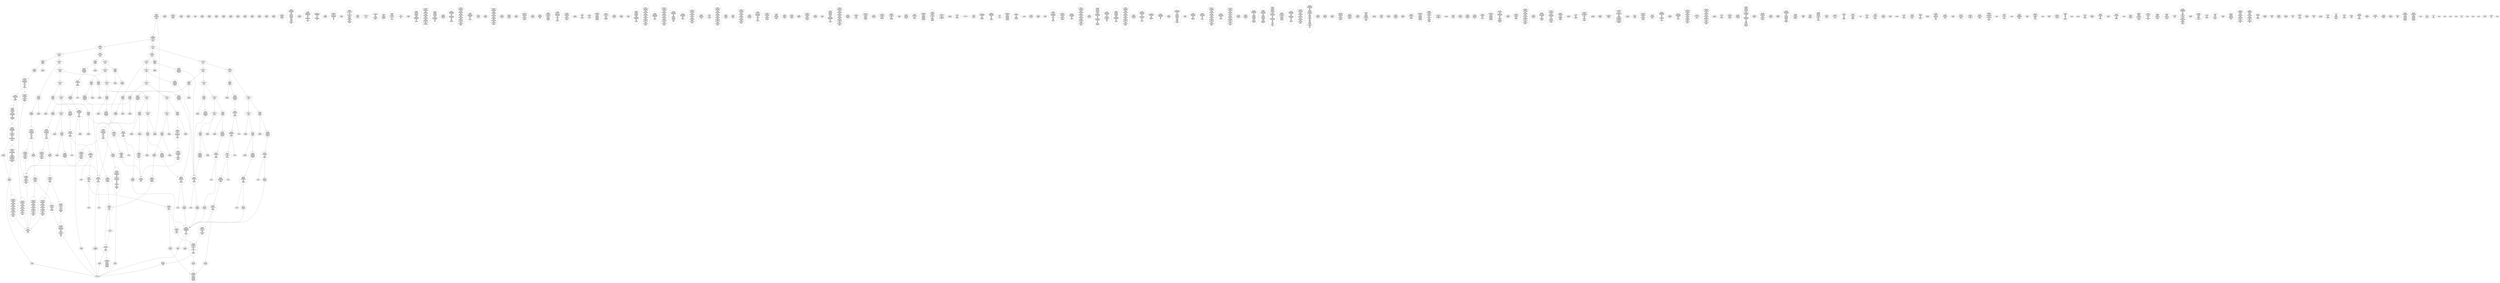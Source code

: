 /* Generated by GvGen v.1.0 (https://www.github.com/stricaud/gvgen) */

digraph G {
compound=true;
   node1 [label="[anywhere]"];
   node2 [label="# 0x0
PUSHX Data
PUSHX Data
MSTORE
PUSHX LogicData
CALLDATASIZE
LT
PUSHX Data
JUMPI
"];
   node3 [label="# 0xd
PUSHX Data
CALLDATALOAD
PUSHX BitData
SHR
PUSHX LogicData
GT
PUSHX Data
JUMPI
"];
   node4 [label="# 0x1e
PUSHX LogicData
GT
PUSHX Data
JUMPI
"];
   node5 [label="# 0x29
PUSHX LogicData
GT
PUSHX Data
JUMPI
"];
   node6 [label="# 0x34
PUSHX LogicData
EQ
PUSHX Data
JUMPI
"];
   node7 [label="# 0x3f
PUSHX LogicData
EQ
PUSHX Data
JUMPI
"];
   node8 [label="# 0x4a
PUSHX LogicData
EQ
PUSHX Data
JUMPI
"];
   node9 [label="# 0x55
PUSHX LogicData
EQ
PUSHX Data
JUMPI
"];
   node10 [label="# 0x60
PUSHX Data
REVERT
"];
   node11 [label="# 0x64
JUMPDEST
PUSHX LogicData
EQ
PUSHX Data
JUMPI
"];
   node12 [label="# 0x70
PUSHX LogicData
EQ
PUSHX Data
JUMPI
"];
   node13 [label="# 0x7b
PUSHX LogicData
EQ
PUSHX Data
JUMPI
"];
   node14 [label="# 0x86
PUSHX Data
REVERT
"];
   node15 [label="# 0x8a
JUMPDEST
PUSHX LogicData
EQ
PUSHX Data
JUMPI
"];
   node16 [label="# 0x96
PUSHX LogicData
EQ
PUSHX Data
JUMPI
"];
   node17 [label="# 0xa1
PUSHX LogicData
EQ
PUSHX Data
JUMPI
"];
   node18 [label="# 0xac
PUSHX LogicData
EQ
PUSHX Data
JUMPI
"];
   node19 [label="# 0xb7
PUSHX LogicData
EQ
PUSHX Data
JUMPI
"];
   node20 [label="# 0xc2
PUSHX LogicData
EQ
PUSHX Data
JUMPI
"];
   node21 [label="# 0xcd
PUSHX Data
REVERT
"];
   node22 [label="# 0xd1
JUMPDEST
PUSHX LogicData
GT
PUSHX Data
JUMPI
"];
   node23 [label="# 0xdd
PUSHX LogicData
EQ
PUSHX Data
JUMPI
"];
   node24 [label="# 0xe8
PUSHX LogicData
EQ
PUSHX Data
JUMPI
"];
   node25 [label="# 0xf3
PUSHX LogicData
EQ
PUSHX Data
JUMPI
"];
   node26 [label="# 0xfe
PUSHX LogicData
EQ
PUSHX Data
JUMPI
"];
   node27 [label="# 0x109
PUSHX LogicData
EQ
PUSHX Data
JUMPI
"];
   node28 [label="# 0x114
PUSHX LogicData
EQ
PUSHX Data
JUMPI
"];
   node29 [label="# 0x11f
PUSHX Data
REVERT
"];
   node30 [label="# 0x123
JUMPDEST
PUSHX LogicData
EQ
PUSHX Data
JUMPI
"];
   node31 [label="# 0x12f
PUSHX LogicData
EQ
PUSHX Data
JUMPI
"];
   node32 [label="# 0x13a
PUSHX LogicData
EQ
PUSHX Data
JUMPI
"];
   node33 [label="# 0x145
PUSHX LogicData
EQ
PUSHX Data
JUMPI
"];
   node34 [label="# 0x150
PUSHX LogicData
EQ
PUSHX Data
JUMPI
"];
   node35 [label="# 0x15b
PUSHX LogicData
EQ
PUSHX Data
JUMPI
"];
   node36 [label="# 0x166
JUMPDEST
PUSHX Data
REVERT
"];
   node37 [label="# 0x16b
JUMPDEST
CALLVALUE
ISZERO
PUSHX Data
JUMPI
"];
   node38 [label="# 0x173
PUSHX Data
REVERT
"];
   node39 [label="# 0x177
JUMPDEST
PUSHX Data
PUSHX Data
CALLDATASIZE
PUSHX Data
PUSHX Data
JUMP
"];
   node40 [label="# 0x186
JUMPDEST
PUSHX Data
JUMP
"];
   node41 [label="# 0x18b
JUMPDEST
PUSHX MemData
MLOAD
ISZERO
ISZERO
MSTORE
PUSHX ArithData
ADD
"];
   node42 [label="# 0x197
JUMPDEST
PUSHX MemData
MLOAD
SUB
RETURN
"];
   node43 [label="# 0x1a0
JUMPDEST
CALLVALUE
ISZERO
PUSHX Data
JUMPI
"];
   node44 [label="# 0x1a8
PUSHX Data
REVERT
"];
   node45 [label="# 0x1ac
JUMPDEST
PUSHX Data
PUSHX Data
JUMP
"];
   node46 [label="# 0x1b5
JUMPDEST
PUSHX MemData
MLOAD
PUSHX Data
PUSHX Data
JUMP
"];
   node47 [label="# 0x1c2
JUMPDEST
CALLVALUE
ISZERO
PUSHX Data
JUMPI
"];
   node48 [label="# 0x1ca
PUSHX Data
REVERT
"];
   node49 [label="# 0x1ce
JUMPDEST
PUSHX Data
PUSHX Data
CALLDATASIZE
PUSHX Data
PUSHX Data
JUMP
"];
   node50 [label="# 0x1dd
JUMPDEST
PUSHX Data
JUMP
"];
   node51 [label="# 0x1e2
JUMPDEST
PUSHX MemData
MLOAD
PUSHX ArithData
PUSHX BitData
PUSHX BitData
SHL
SUB
AND
MSTORE
PUSHX ArithData
ADD
PUSHX Data
JUMP
"];
   node52 [label="# 0x1fa
JUMPDEST
CALLVALUE
ISZERO
PUSHX Data
JUMPI
"];
   node53 [label="# 0x202
PUSHX Data
REVERT
"];
   node54 [label="# 0x206
JUMPDEST
PUSHX Data
PUSHX Data
CALLDATASIZE
PUSHX Data
PUSHX Data
JUMP
"];
   node55 [label="# 0x215
JUMPDEST
PUSHX Data
JUMP
"];
   node56 [label="# 0x21a
JUMPDEST
STOP
"];
   node57 [label="# 0x21c
JUMPDEST
CALLVALUE
ISZERO
PUSHX Data
JUMPI
"];
   node58 [label="# 0x224
PUSHX Data
REVERT
"];
   node59 [label="# 0x228
JUMPDEST
PUSHX StorData
SLOAD
"];
   node60 [label="# 0x22d
JUMPDEST
PUSHX MemData
MLOAD
MSTORE
PUSHX ArithData
ADD
PUSHX Data
JUMP
"];
   node61 [label="# 0x23b
JUMPDEST
CALLVALUE
ISZERO
PUSHX Data
JUMPI
"];
   node62 [label="# 0x243
PUSHX Data
REVERT
"];
   node63 [label="# 0x247
JUMPDEST
PUSHX Data
PUSHX Data
CALLDATASIZE
PUSHX Data
PUSHX Data
JUMP
"];
   node64 [label="# 0x256
JUMPDEST
PUSHX Data
JUMP
"];
   node65 [label="# 0x25b
JUMPDEST
CALLVALUE
ISZERO
PUSHX Data
JUMPI
"];
   node66 [label="# 0x263
PUSHX Data
REVERT
"];
   node67 [label="# 0x267
JUMPDEST
PUSHX Data
PUSHX Data
JUMP
"];
   node68 [label="# 0x270
JUMPDEST
CALLVALUE
ISZERO
PUSHX Data
JUMPI
"];
   node69 [label="# 0x278
PUSHX Data
REVERT
"];
   node70 [label="# 0x27c
JUMPDEST
PUSHX Data
PUSHX Data
JUMP
"];
   node71 [label="# 0x285
JUMPDEST
CALLVALUE
ISZERO
PUSHX Data
JUMPI
"];
   node72 [label="# 0x28d
PUSHX Data
REVERT
"];
   node73 [label="# 0x291
JUMPDEST
PUSHX Data
PUSHX Data
CALLDATASIZE
PUSHX Data
PUSHX Data
JUMP
"];
   node74 [label="# 0x2a0
JUMPDEST
PUSHX Data
JUMP
"];
   node75 [label="# 0x2a5
JUMPDEST
CALLVALUE
ISZERO
PUSHX Data
JUMPI
"];
   node76 [label="# 0x2ad
PUSHX Data
REVERT
"];
   node77 [label="# 0x2b1
JUMPDEST
PUSHX Data
PUSHX Data
CALLDATASIZE
PUSHX Data
PUSHX Data
JUMP
"];
   node78 [label="# 0x2c0
JUMPDEST
PUSHX Data
JUMP
"];
   node79 [label="# 0x2c5
JUMPDEST
CALLVALUE
ISZERO
PUSHX Data
JUMPI
"];
   node80 [label="# 0x2cd
PUSHX Data
REVERT
"];
   node81 [label="# 0x2d1
JUMPDEST
PUSHX StorData
SLOAD
PUSHX BitData
AND
PUSHX Data
JUMP
"];
   node82 [label="# 0x2dd
JUMPDEST
CALLVALUE
ISZERO
PUSHX Data
JUMPI
"];
   node83 [label="# 0x2e5
PUSHX Data
REVERT
"];
   node84 [label="# 0x2e9
JUMPDEST
PUSHX Data
PUSHX Data
CALLDATASIZE
PUSHX Data
PUSHX Data
JUMP
"];
   node85 [label="# 0x2f8
JUMPDEST
PUSHX Data
JUMP
"];
   node86 [label="# 0x2fd
JUMPDEST
CALLVALUE
ISZERO
PUSHX Data
JUMPI
"];
   node87 [label="# 0x305
PUSHX Data
REVERT
"];
   node88 [label="# 0x309
JUMPDEST
PUSHX Data
PUSHX Data
CALLDATASIZE
PUSHX Data
PUSHX Data
JUMP
"];
   node89 [label="# 0x318
JUMPDEST
PUSHX Data
JUMP
"];
   node90 [label="# 0x31d
JUMPDEST
CALLVALUE
ISZERO
PUSHX Data
JUMPI
"];
   node91 [label="# 0x325
PUSHX Data
REVERT
"];
   node92 [label="# 0x329
JUMPDEST
PUSHX Data
PUSHX Data
JUMP
"];
   node93 [label="# 0x332
JUMPDEST
PUSHX Data
PUSHX Data
CALLDATASIZE
PUSHX Data
PUSHX Data
JUMP
"];
   node94 [label="# 0x340
JUMPDEST
PUSHX Data
JUMP
"];
   node95 [label="# 0x345
JUMPDEST
CALLVALUE
ISZERO
PUSHX Data
JUMPI
"];
   node96 [label="# 0x34d
PUSHX Data
REVERT
"];
   node97 [label="# 0x351
JUMPDEST
PUSHX Data
PUSHX Data
JUMP
"];
   node98 [label="# 0x35a
JUMPDEST
CALLVALUE
ISZERO
PUSHX Data
JUMPI
"];
   node99 [label="# 0x362
PUSHX Data
REVERT
"];
   node100 [label="# 0x366
JUMPDEST
PUSHX StorData
SLOAD
PUSHX Data
DIV
PUSHX ArithData
PUSHX BitData
PUSHX BitData
SHL
SUB
AND
PUSHX Data
JUMP
"];
   node101 [label="# 0x37d
JUMPDEST
CALLVALUE
ISZERO
PUSHX Data
JUMPI
"];
   node102 [label="# 0x385
PUSHX Data
REVERT
"];
   node103 [label="# 0x389
JUMPDEST
PUSHX Data
PUSHX Data
JUMP
"];
   node104 [label="# 0x392
JUMPDEST
CALLVALUE
ISZERO
PUSHX Data
JUMPI
"];
   node105 [label="# 0x39a
PUSHX Data
REVERT
"];
   node106 [label="# 0x39e
JUMPDEST
PUSHX Data
PUSHX Data
CALLDATASIZE
PUSHX Data
PUSHX Data
JUMP
"];
   node107 [label="# 0x3ad
JUMPDEST
PUSHX Data
JUMP
"];
   node108 [label="# 0x3b2
JUMPDEST
CALLVALUE
ISZERO
PUSHX Data
JUMPI
"];
   node109 [label="# 0x3ba
PUSHX Data
REVERT
"];
   node110 [label="# 0x3be
JUMPDEST
PUSHX Data
PUSHX Data
CALLDATASIZE
PUSHX Data
PUSHX Data
JUMP
"];
   node111 [label="# 0x3cd
JUMPDEST
PUSHX Data
JUMP
"];
   node112 [label="# 0x3d2
JUMPDEST
CALLVALUE
ISZERO
PUSHX Data
JUMPI
"];
   node113 [label="# 0x3da
PUSHX Data
REVERT
"];
   node114 [label="# 0x3de
JUMPDEST
PUSHX Data
PUSHX Data
CALLDATASIZE
PUSHX Data
PUSHX Data
JUMP
"];
   node115 [label="# 0x3ed
JUMPDEST
PUSHX Data
JUMP
"];
   node116 [label="# 0x3f2
JUMPDEST
CALLVALUE
ISZERO
PUSHX Data
JUMPI
"];
   node117 [label="# 0x3fa
PUSHX Data
REVERT
"];
   node118 [label="# 0x3fe
JUMPDEST
PUSHX Data
PUSHX Data
CALLDATASIZE
PUSHX Data
PUSHX Data
JUMP
"];
   node119 [label="# 0x40d
JUMPDEST
PUSHX Data
JUMP
"];
   node120 [label="# 0x412
JUMPDEST
CALLVALUE
ISZERO
PUSHX Data
JUMPI
"];
   node121 [label="# 0x41a
PUSHX Data
REVERT
"];
   node122 [label="# 0x41e
JUMPDEST
PUSHX Data
PUSHX Data
CALLDATASIZE
PUSHX Data
PUSHX Data
JUMP
"];
   node123 [label="# 0x42d
JUMPDEST
PUSHX Data
JUMP
"];
   node124 [label="# 0x432
JUMPDEST
PUSHX MemData
MLOAD
PUSHX Data
PUSHX Data
JUMP
"];
   node125 [label="# 0x43f
JUMPDEST
CALLVALUE
ISZERO
PUSHX Data
JUMPI
"];
   node126 [label="# 0x447
PUSHX Data
REVERT
"];
   node127 [label="# 0x44b
JUMPDEST
PUSHX Data
PUSHX Data
CALLDATASIZE
PUSHX Data
PUSHX Data
JUMP
"];
   node128 [label="# 0x45a
JUMPDEST
PUSHX ArithData
PUSHX BitData
PUSHX BitData
SHL
SUB
AND
PUSHX Data
MSTORE
PUSHX Data
PUSHX Data
MSTORE
PUSHX Data
SHA3
AND
MSTORE
MSTORE
SHA3
SLOAD
PUSHX BitData
AND
JUMP
"];
   node129 [label="# 0x488
JUMPDEST
CALLVALUE
ISZERO
PUSHX Data
JUMPI
"];
   node130 [label="# 0x490
PUSHX Data
REVERT
"];
   node131 [label="# 0x494
JUMPDEST
PUSHX Data
PUSHX Data
CALLDATASIZE
PUSHX Data
PUSHX Data
JUMP
"];
   node132 [label="# 0x4a3
JUMPDEST
PUSHX Data
JUMP
"];
   node133 [label="# 0x4a8
JUMPDEST
PUSHX Data
PUSHX ArithData
PUSHX BitData
PUSHX BitData
SHL
SUB
NOT
AND
PUSHX BitData
PUSHX BitData
SHL
EQ
PUSHX Data
JUMPI
"];
   node134 [label="# 0x4c4
PUSHX ArithData
PUSHX BitData
PUSHX BitData
SHL
SUB
NOT
AND
PUSHX BitData
PUSHX BitData
SHL
EQ
"];
   node135 [label="# 0x4d9
JUMPDEST
PUSHX Data
JUMPI
"];
   node136 [label="# 0x4df
PUSHX BitData
PUSHX BitData
SHL
PUSHX ArithData
PUSHX BitData
PUSHX BitData
SHL
SUB
NOT
AND
EQ
"];
   node137 [label="# 0x4f4
JUMPDEST
JUMP
"];
   node138 [label="# 0x4fa
JUMPDEST
PUSHX Data
PUSHX StorData
SLOAD
PUSHX Data
PUSHX Data
JUMP
"];
   node139 [label="# 0x509
JUMPDEST
PUSHX ArithData
ADD
PUSHX ArithData
DIV
MUL
PUSHX ArithData
ADD
PUSHX MemData
MLOAD
ADD
PUSHX Data
MSTORE
MSTORE
PUSHX ArithData
ADD
SLOAD
PUSHX Data
PUSHX Data
JUMP
"];
   node140 [label="# 0x535
JUMPDEST
ISZERO
PUSHX Data
JUMPI
"];
   node141 [label="# 0x53c
PUSHX LogicData
LT
PUSHX Data
JUMPI
"];
   node142 [label="# 0x544
PUSHX ArithData
SLOAD
DIV
MUL
MSTORE
PUSHX ArithData
ADD
PUSHX Data
JUMP
"];
   node143 [label="# 0x557
JUMPDEST
ADD
PUSHX Data
MSTORE
PUSHX Data
PUSHX Data
SHA3
"];
   node144 [label="# 0x565
JUMPDEST
SLOAD
MSTORE
PUSHX ArithData
ADD
PUSHX ArithData
ADD
GT
PUSHX Data
JUMPI
"];
   node145 [label="# 0x579
SUB
PUSHX BitData
AND
ADD
"];
   node146 [label="# 0x582
JUMPDEST
JUMP
"];
   node147 [label="# 0x58c
JUMPDEST
PUSHX Data
MSTORE
PUSHX Data
PUSHX Data
MSTORE
PUSHX Data
SHA3
SLOAD
PUSHX ArithData
PUSHX BitData
PUSHX BitData
SHL
SUB
AND
PUSHX Data
JUMPI
"];
   node148 [label="# 0x5a9
PUSHX MemData
MLOAD
PUSHX BitData
PUSHX BitData
SHL
MSTORE
PUSHX Data
PUSHX ArithData
ADD
MSTORE
PUSHX Data
PUSHX ArithData
ADD
MSTORE
PUSHX Data
PUSHX ArithData
ADD
MSTORE
PUSHX BitData
PUSHX BitData
SHL
PUSHX ArithData
ADD
MSTORE
PUSHX ArithData
ADD
"];
   node149 [label="# 0x601
JUMPDEST
PUSHX MemData
MLOAD
SUB
REVERT
"];
   node150 [label="# 0x60a
JUMPDEST
PUSHX Data
MSTORE
PUSHX Data
PUSHX Data
MSTORE
PUSHX Data
SHA3
SLOAD
PUSHX ArithData
PUSHX BitData
PUSHX BitData
SHL
SUB
AND
JUMP
"];
   node151 [label="# 0x626
JUMPDEST
PUSHX Data
PUSHX Data
PUSHX Data
JUMP
"];
   node152 [label="# 0x631
JUMPDEST
PUSHX ArithData
PUSHX BitData
PUSHX BitData
SHL
SUB
AND
PUSHX ArithData
PUSHX BitData
PUSHX BitData
SHL
SUB
AND
EQ
ISZERO
PUSHX Data
JUMPI
"];
   node153 [label="# 0x64e
PUSHX MemData
MLOAD
PUSHX BitData
PUSHX BitData
SHL
MSTORE
PUSHX Data
PUSHX ArithData
ADD
MSTORE
PUSHX Data
PUSHX ArithData
ADD
MSTORE
PUSHX Data
PUSHX ArithData
ADD
MSTORE
PUSHX BitData
PUSHX BitData
SHL
PUSHX ArithData
ADD
MSTORE
PUSHX ArithData
ADD
PUSHX Data
JUMP
"];
   node154 [label="# 0x69f
JUMPDEST
CALLER
PUSHX ArithData
PUSHX BitData
PUSHX BitData
SHL
SUB
AND
EQ
PUSHX Data
JUMPI
"];
   node155 [label="# 0x6b1
PUSHX Data
CALLER
PUSHX Data
JUMP
"];
   node156 [label="# 0x6bb
JUMPDEST
PUSHX Data
JUMPI
"];
   node157 [label="# 0x6c0
PUSHX MemData
MLOAD
PUSHX BitData
PUSHX BitData
SHL
MSTORE
PUSHX Data
PUSHX ArithData
ADD
MSTORE
PUSHX Data
PUSHX ArithData
ADD
MSTORE
PUSHX Data
PUSHX ArithData
ADD
MSTORE
PUSHX Data
PUSHX ArithData
ADD
MSTORE
PUSHX ArithData
ADD
PUSHX Data
JUMP
"];
   node158 [label="# 0x72d
JUMPDEST
PUSHX Data
PUSHX Data
JUMP
"];
   node159 [label="# 0x737
JUMPDEST
JUMP
"];
   node160 [label="# 0x73c
JUMPDEST
PUSHX Data
CALLER
PUSHX Data
JUMP
"];
   node161 [label="# 0x746
JUMPDEST
PUSHX Data
JUMPI
"];
   node162 [label="# 0x74b
PUSHX MemData
MLOAD
PUSHX BitData
PUSHX BitData
SHL
MSTORE
PUSHX ArithData
ADD
PUSHX Data
PUSHX Data
JUMP
"];
   node163 [label="# 0x762
JUMPDEST
PUSHX Data
PUSHX Data
JUMP
"];
   node164 [label="# 0x76d
JUMPDEST
PUSHX StorData
SLOAD
PUSHX ArithData
PUSHX BitData
PUSHX BitData
SHL
SUB
PUSHX Data
DIV
AND
CALLER
EQ
PUSHX Data
JUMPI
"];
   node165 [label="# 0x786
PUSHX MemData
MLOAD
PUSHX BitData
PUSHX BitData
SHL
MSTORE
PUSHX ArithData
ADD
PUSHX Data
PUSHX Data
JUMP
"];
   node166 [label="# 0x79d
JUMPDEST
PUSHX LogicData
PUSHX StorData
SLOAD
EQ
ISZERO
PUSHX Data
JUMPI
"];
   node167 [label="# 0x7a9
PUSHX MemData
MLOAD
PUSHX BitData
PUSHX BitData
SHL
MSTORE
PUSHX Data
PUSHX ArithData
ADD
MSTORE
PUSHX Data
PUSHX ArithData
ADD
MSTORE
PUSHX Data
PUSHX ArithData
ADD
MSTORE
PUSHX ArithData
ADD
PUSHX Data
JUMP
"];
   node168 [label="# 0x7f0
JUMPDEST
PUSHX Data
PUSHX Data
SSTORE
PUSHX StorData
SLOAD
PUSHX Data
DIV
PUSHX ArithData
PUSHX BitData
PUSHX BitData
SHL
SUB
AND
SELFBALANCE
PUSHX Data
PUSHX Data
JUMP
"];
   node169 [label="# 0x811
JUMPDEST
PUSHX Data
PUSHX Data
SSTORE
JUMP
"];
   node170 [label="# 0x81a
JUMPDEST
PUSHX StorData
SLOAD
PUSHX ArithData
PUSHX BitData
PUSHX BitData
SHL
SUB
PUSHX Data
DIV
AND
CALLER
EQ
PUSHX Data
JUMPI
"];
   node171 [label="# 0x833
PUSHX MemData
MLOAD
PUSHX BitData
PUSHX BitData
SHL
MSTORE
PUSHX ArithData
ADD
PUSHX Data
PUSHX Data
JUMP
"];
   node172 [label="# 0x84a
JUMPDEST
PUSHX Data
PUSHX Data
JUMP
"];
   node173 [label="# 0x852
JUMPDEST
JUMP
"];
   node174 [label="# 0x854
JUMPDEST
PUSHX Data
PUSHX MemData
MLOAD
PUSHX ArithData
ADD
PUSHX Data
MSTORE
PUSHX Data
MSTORE
PUSHX Data
JUMP
"];
   node175 [label="# 0x86f
JUMPDEST
PUSHX StorData
SLOAD
PUSHX ArithData
PUSHX BitData
PUSHX BitData
SHL
SUB
PUSHX Data
DIV
AND
CALLER
EQ
PUSHX Data
JUMPI
"];
   node176 [label="# 0x888
PUSHX MemData
MLOAD
PUSHX BitData
PUSHX BitData
SHL
MSTORE
PUSHX ArithData
ADD
PUSHX Data
PUSHX Data
JUMP
"];
   node177 [label="# 0x89f
JUMPDEST
PUSHX Data
"];
   node178 [label="# 0x8a2
JUMPDEST
MLOAD
LT
ISZERO
PUSHX Data
JUMPI
"];
   node179 [label="# 0x8ac
PUSHX Data
MLOAD
LT
PUSHX Data
JUMPI
"];
   node180 [label="# 0x8b9
PUSHX BitData
PUSHX BitData
SHL
PUSHX Data
MSTORE
PUSHX Data
PUSHX Data
MSTORE
PUSHX Data
PUSHX Data
REVERT
"];
   node181 [label="# 0x8ce
JUMPDEST
PUSHX ArithData
MUL
PUSHX ArithData
ADD
ADD
MLOAD
PUSHX Data
PUSHX Data
JUMP
"];
   node182 [label="# 0x8dd
JUMPDEST
PUSHX Data
PUSHX Data
JUMP
"];
   node183 [label="# 0x8e7
JUMPDEST
PUSHX Data
JUMP
"];
   node184 [label="# 0x8ef
JUMPDEST
JUMP
"];
   node185 [label="# 0x8f3
JUMPDEST
PUSHX Data
MSTORE
PUSHX Data
PUSHX Data
MSTORE
PUSHX Data
SHA3
SLOAD
PUSHX ArithData
PUSHX BitData
PUSHX BitData
SHL
SUB
AND
PUSHX Data
JUMPI
"];
   node186 [label="# 0x911
PUSHX MemData
MLOAD
PUSHX BitData
PUSHX BitData
SHL
MSTORE
PUSHX Data
PUSHX ArithData
ADD
MSTORE
PUSHX Data
PUSHX ArithData
ADD
MSTORE
PUSHX Data
PUSHX ArithData
ADD
MSTORE
PUSHX BitData
PUSHX BitData
SHL
PUSHX ArithData
ADD
MSTORE
PUSHX ArithData
ADD
PUSHX Data
JUMP
"];
   node187 [label="# 0x96a
JUMPDEST
PUSHX Data
PUSHX ArithData
PUSHX BitData
PUSHX BitData
SHL
SUB
AND
PUSHX Data
JUMPI
"];
   node188 [label="# 0x97b
PUSHX MemData
MLOAD
PUSHX BitData
PUSHX BitData
SHL
MSTORE
PUSHX Data
PUSHX ArithData
ADD
MSTORE
PUSHX Data
PUSHX ArithData
ADD
MSTORE
PUSHX Data
PUSHX ArithData
ADD
MSTORE
PUSHX BitData
PUSHX BitData
SHL
PUSHX ArithData
ADD
MSTORE
PUSHX ArithData
ADD
PUSHX Data
JUMP
"];
   node189 [label="# 0x9d5
JUMPDEST
PUSHX ArithData
PUSHX BitData
PUSHX BitData
SHL
SUB
AND
PUSHX Data
MSTORE
PUSHX Data
PUSHX Data
MSTORE
PUSHX Data
SHA3
SLOAD
JUMP
"];
   node190 [label="# 0x9f1
JUMPDEST
PUSHX StorData
SLOAD
PUSHX ArithData
PUSHX BitData
PUSHX BitData
SHL
SUB
PUSHX Data
DIV
AND
CALLER
EQ
PUSHX Data
JUMPI
"];
   node191 [label="# 0xa0a
PUSHX MemData
MLOAD
PUSHX BitData
PUSHX BitData
SHL
MSTORE
PUSHX ArithData
ADD
PUSHX Data
PUSHX Data
JUMP
"];
   node192 [label="# 0xa21
JUMPDEST
PUSHX Data
PUSHX Data
PUSHX Data
JUMP
"];
   node193 [label="# 0xa2b
JUMPDEST
PUSHX ArithData
PUSHX BitData
PUSHX BitData
SHL
SUB
AND
PUSHX Data
JUMPI
"];
   node194 [label="# 0xa3a
PUSHX MemData
MLOAD
PUSHX BitData
PUSHX BitData
SHL
MSTORE
PUSHX Data
PUSHX ArithData
ADD
MSTORE
PUSHX ArithData
ADD
MSTORE
PUSHX Data
PUSHX ArithData
ADD
MSTORE
PUSHX ArithData
ADD
PUSHX Data
JUMP
"];
   node195 [label="# 0xa81
JUMPDEST
PUSHX Data
PUSHX Data
PUSHX StorData
SLOAD
JUMP
"];
   node196 [label="# 0xa8d
JUMPDEST
GT
ISZERO
PUSHX Data
JUMPI
"];
   node197 [label="# 0xa94
PUSHX MemData
MLOAD
PUSHX BitData
PUSHX BitData
SHL
MSTORE
PUSHX Data
PUSHX ArithData
ADD
MSTORE
PUSHX Data
PUSHX ArithData
ADD
MSTORE
PUSHX Data
PUSHX ArithData
ADD
MSTORE
PUSHX BitData
PUSHX BitData
SHL
PUSHX ArithData
ADD
MSTORE
PUSHX ArithData
ADD
PUSHX Data
JUMP
"];
   node198 [label="# 0xaf5
JUMPDEST
PUSHX Data
CALLER
PUSHX Data
JUMP
"];
   node199 [label="# 0xafe
JUMPDEST
ISZERO
PUSHX Data
JUMPI
"];
   node200 [label="# 0xb04
PUSHX MemData
MLOAD
PUSHX BitData
PUSHX BitData
SHL
MSTORE
PUSHX Data
PUSHX ArithData
ADD
MSTORE
PUSHX Data
PUSHX ArithData
ADD
MSTORE
PUSHX Data
PUSHX ArithData
ADD
MSTORE
PUSHX ArithData
ADD
PUSHX Data
JUMP
"];
   node201 [label="# 0xb4b
JUMPDEST
PUSHX Data
PUSHX Data
PUSHX Data
JUMP
"];
   node202 [label="# 0xb56
JUMPDEST
JUMP
"];
   node203 [label="# 0xb59
JUMPDEST
PUSHX StorData
SLOAD
PUSHX ArithData
PUSHX BitData
PUSHX BitData
SHL
SUB
PUSHX Data
DIV
AND
CALLER
EQ
PUSHX Data
JUMPI
"];
   node204 [label="# 0xb72
PUSHX MemData
MLOAD
PUSHX BitData
PUSHX BitData
SHL
MSTORE
PUSHX ArithData
ADD
PUSHX Data
PUSHX Data
JUMP
"];
   node205 [label="# 0xb89
JUMPDEST
PUSHX Data
PUSHX Data
JUMP
"];
   node206 [label="# 0xb91
JUMPDEST
PUSHX Data
PUSHX StorData
SLOAD
PUSHX Data
PUSHX Data
JUMP
"];
   node207 [label="# 0xba0
JUMPDEST
PUSHX StorData
SLOAD
PUSHX ArithData
PUSHX BitData
PUSHX BitData
SHL
SUB
PUSHX Data
DIV
AND
CALLER
EQ
PUSHX Data
JUMPI
"];
   node208 [label="# 0xbb9
PUSHX MemData
MLOAD
PUSHX BitData
PUSHX BitData
SHL
MSTORE
PUSHX ArithData
ADD
PUSHX Data
PUSHX Data
JUMP
"];
   node209 [label="# 0xbd0
JUMPDEST
MLOAD
PUSHX Data
PUSHX Data
PUSHX ArithData
ADD
PUSHX Data
JUMP
"];
   node210 [label="# 0xbe3
JUMPDEST
PUSHX Data
CALLER
PUSHX Data
JUMP
"];
   node211 [label="# 0xbee
JUMPDEST
PUSHX Data
CALLER
PUSHX Data
JUMP
"];
   node212 [label="# 0xbf8
JUMPDEST
PUSHX Data
JUMPI
"];
   node213 [label="# 0xbfd
PUSHX MemData
MLOAD
PUSHX BitData
PUSHX BitData
SHL
MSTORE
PUSHX ArithData
ADD
PUSHX Data
PUSHX Data
JUMP
"];
   node214 [label="# 0xc14
JUMPDEST
PUSHX Data
PUSHX Data
JUMP
"];
   node215 [label="# 0xc20
JUMPDEST
JUMP
"];
   node216 [label="# 0xc26
JUMPDEST
PUSHX Data
MSTORE
PUSHX Data
PUSHX Data
MSTORE
PUSHX Data
SHA3
SLOAD
PUSHX Data
PUSHX ArithData
PUSHX BitData
PUSHX BitData
SHL
SUB
AND
PUSHX Data
JUMPI
"];
   node217 [label="# 0xc46
PUSHX MemData
MLOAD
PUSHX BitData
PUSHX BitData
SHL
MSTORE
PUSHX Data
PUSHX ArithData
ADD
MSTORE
PUSHX Data
PUSHX ArithData
ADD
MSTORE
PUSHX Data
PUSHX ArithData
ADD
MSTORE
PUSHX BitData
PUSHX BitData
SHL
PUSHX ArithData
ADD
MSTORE
PUSHX ArithData
ADD
PUSHX Data
JUMP
"];
   node218 [label="# 0xca5
JUMPDEST
PUSHX Data
PUSHX Data
PUSHX Data
JUMP
"];
   node219 [label="# 0xcaf
JUMPDEST
PUSHX LogicData
MLOAD
GT
PUSHX Data
JUMPI
"];
   node220 [label="# 0xcbb
PUSHX MemData
MLOAD
PUSHX ArithData
ADD
PUSHX Data
MSTORE
PUSHX Data
MSTORE
PUSHX Data
JUMP
"];
   node221 [label="# 0xccf
JUMPDEST
PUSHX Data
PUSHX Data
JUMP
"];
   node222 [label="# 0xcd9
JUMPDEST
PUSHX MemData
MLOAD
PUSHX ArithData
ADD
PUSHX Data
PUSHX Data
JUMP
"];
   node223 [label="# 0xcea
JUMPDEST
PUSHX MemData
MLOAD
PUSHX ArithData
SUB
SUB
MSTORE
PUSHX Data
MSTORE
"];
   node224 [label="# 0xcfa
JUMPDEST
JUMP
"];
   node225 [label="# 0xd01
JUMPDEST
PUSHX Data
PUSHX Data
PUSHX Data
PUSHX Data
JUMP
"];
   node226 [label="# 0xd0e
JUMPDEST
PUSHX Data
PUSHX LogicData
GT
ISZERO
PUSHX Data
JUMPI
"];
   node227 [label="# 0xd24
PUSHX BitData
PUSHX BitData
SHL
PUSHX Data
MSTORE
PUSHX Data
PUSHX Data
MSTORE
PUSHX Data
PUSHX Data
REVERT
"];
   node228 [label="# 0xd39
JUMPDEST
PUSHX MemData
MLOAD
MSTORE
PUSHX ArithData
MUL
PUSHX ArithData
ADD
ADD
PUSHX Data
MSTORE
ISZERO
PUSHX Data
JUMPI
"];
   node229 [label="# 0xd53
PUSHX ArithData
ADD
PUSHX ArithData
MUL
CALLDATASIZE
CALLDATACOPY
ADD
"];
   node230 [label="# 0xd62
JUMPDEST
PUSHX Data
"];
   node231 [label="# 0xd69
JUMPDEST
LT
ISZERO
PUSHX Data
JUMPI
"];
   node232 [label="# 0xd73
PUSHX LogicData
LT
"];
   node233 [label="# 0xd79
JUMPDEST
ISZERO
PUSHX Data
JUMPI
"];
   node234 [label="# 0xd7f
PUSHX ArithData
PUSHX BitData
PUSHX BitData
SHL
SUB
AND
PUSHX Data
PUSHX Data
JUMP
"];
   node235 [label="# 0xd91
JUMPDEST
PUSHX ArithData
PUSHX BitData
PUSHX BitData
SHL
SUB
AND
EQ
ISZERO
PUSHX Data
JUMPI
"];
   node236 [label="# 0xda1
MLOAD
LT
PUSHX Data
JUMPI
"];
   node237 [label="# 0xdac
PUSHX BitData
PUSHX BitData
SHL
PUSHX Data
MSTORE
PUSHX Data
PUSHX Data
MSTORE
PUSHX Data
PUSHX Data
REVERT
"];
   node238 [label="# 0xdc1
JUMPDEST
PUSHX ArithData
MUL
ADD
ADD
MSTORE
PUSHX Data
PUSHX Data
JUMP
"];
   node239 [label="# 0xdd5
JUMPDEST
"];
   node240 [label="# 0xdd8
JUMPDEST
PUSHX Data
PUSHX Data
JUMP
"];
   node241 [label="# 0xde1
JUMPDEST
PUSHX Data
JUMP
"];
   node242 [label="# 0xde8
JUMPDEST
JUMP
"];
   node243 [label="# 0xdf2
JUMPDEST
PUSHX StorData
SLOAD
PUSHX ArithData
PUSHX BitData
PUSHX BitData
SHL
SUB
PUSHX Data
DIV
AND
CALLER
EQ
PUSHX Data
JUMPI
"];
   node244 [label="# 0xe0b
PUSHX MemData
MLOAD
PUSHX BitData
PUSHX BitData
SHL
MSTORE
PUSHX ArithData
ADD
PUSHX Data
PUSHX Data
JUMP
"];
   node245 [label="# 0xe22
JUMPDEST
PUSHX ArithData
PUSHX BitData
PUSHX BitData
SHL
SUB
AND
PUSHX Data
JUMPI
"];
   node246 [label="# 0xe31
PUSHX MemData
MLOAD
PUSHX BitData
PUSHX BitData
SHL
MSTORE
PUSHX Data
PUSHX ArithData
ADD
MSTORE
PUSHX Data
PUSHX ArithData
ADD
MSTORE
PUSHX Data
PUSHX ArithData
ADD
MSTORE
PUSHX BitData
PUSHX BitData
SHL
PUSHX ArithData
ADD
MSTORE
PUSHX ArithData
ADD
PUSHX Data
JUMP
"];
   node247 [label="# 0xe87
JUMPDEST
PUSHX Data
PUSHX Data
JUMP
"];
   node248 [label="# 0xe90
JUMPDEST
PUSHX Data
MSTORE
PUSHX Data
PUSHX Data
MSTORE
PUSHX Data
SHA3
SLOAD
PUSHX ArithData
PUSHX BitData
PUSHX BitData
SHL
SUB
NOT
AND
PUSHX ArithData
PUSHX BitData
PUSHX BitData
SHL
SUB
AND
OR
SSTORE
PUSHX Data
PUSHX Data
JUMP
"];
   node249 [label="# 0xec5
JUMPDEST
PUSHX ArithData
PUSHX BitData
PUSHX BitData
SHL
SUB
AND
PUSHX Data
PUSHX MemData
MLOAD
PUSHX MemData
MLOAD
SUB
LOGX
JUMP
"];
   node250 [label="# 0xefe
JUMPDEST
PUSHX Data
MSTORE
PUSHX Data
PUSHX Data
MSTORE
PUSHX Data
SHA3
SLOAD
PUSHX ArithData
PUSHX BitData
PUSHX BitData
SHL
SUB
AND
PUSHX Data
JUMPI
"];
   node251 [label="# 0xf1b
PUSHX MemData
MLOAD
PUSHX BitData
PUSHX BitData
SHL
MSTORE
PUSHX Data
PUSHX ArithData
ADD
MSTORE
PUSHX Data
PUSHX ArithData
ADD
MSTORE
PUSHX Data
PUSHX ArithData
ADD
MSTORE
PUSHX BitData
PUSHX BitData
SHL
PUSHX ArithData
ADD
MSTORE
PUSHX ArithData
ADD
PUSHX Data
JUMP
"];
   node252 [label="# 0xf77
JUMPDEST
PUSHX Data
PUSHX Data
PUSHX Data
JUMP
"];
   node253 [label="# 0xf82
JUMPDEST
PUSHX ArithData
PUSHX BitData
PUSHX BitData
SHL
SUB
AND
PUSHX ArithData
PUSHX BitData
PUSHX BitData
SHL
SUB
AND
EQ
PUSHX Data
JUMPI
"];
   node254 [label="# 0xf9f
PUSHX ArithData
PUSHX BitData
PUSHX BitData
SHL
SUB
AND
PUSHX Data
PUSHX Data
JUMP
"];
   node255 [label="# 0xfb2
JUMPDEST
PUSHX ArithData
PUSHX BitData
PUSHX BitData
SHL
SUB
AND
EQ
"];
   node256 [label="# 0xfbd
JUMPDEST
PUSHX Data
JUMPI
"];
   node257 [label="# 0xfc3
PUSHX ArithData
PUSHX BitData
PUSHX BitData
SHL
SUB
AND
PUSHX Data
MSTORE
PUSHX Data
PUSHX Data
MSTORE
PUSHX Data
SHA3
AND
MSTORE
MSTORE
SHA3
SLOAD
PUSHX BitData
AND
"];
   node258 [label="# 0xfed
JUMPDEST
JUMP
"];
   node259 [label="# 0xff5
JUMPDEST
PUSHX ArithData
PUSHX BitData
PUSHX BitData
SHL
SUB
AND
PUSHX Data
PUSHX Data
JUMP
"];
   node260 [label="# 0x1008
JUMPDEST
PUSHX ArithData
PUSHX BitData
PUSHX BitData
SHL
SUB
AND
EQ
PUSHX Data
JUMPI
"];
   node261 [label="# 0x1017
PUSHX MemData
MLOAD
PUSHX BitData
PUSHX BitData
SHL
MSTORE
PUSHX Data
PUSHX ArithData
ADD
MSTORE
PUSHX Data
PUSHX ArithData
ADD
MSTORE
PUSHX Data
PUSHX ArithData
ADD
MSTORE
PUSHX BitData
PUSHX BitData
SHL
PUSHX ArithData
ADD
MSTORE
PUSHX ArithData
ADD
PUSHX Data
JUMP
"];
   node262 [label="# 0x1070
JUMPDEST
PUSHX ArithData
PUSHX BitData
PUSHX BitData
SHL
SUB
AND
PUSHX Data
JUMPI
"];
   node263 [label="# 0x107f
PUSHX MemData
MLOAD
PUSHX BitData
PUSHX BitData
SHL
MSTORE
PUSHX Data
PUSHX ArithData
ADD
MSTORE
PUSHX ArithData
ADD
MSTORE
PUSHX Data
PUSHX ArithData
ADD
MSTORE
PUSHX BitData
PUSHX BitData
SHL
PUSHX ArithData
ADD
MSTORE
PUSHX ArithData
ADD
PUSHX Data
JUMP
"];
   node264 [label="# 0x10d2
JUMPDEST
PUSHX Data
PUSHX Data
JUMP
"];
   node265 [label="# 0x10dd
JUMPDEST
PUSHX Data
PUSHX Data
PUSHX Data
JUMP
"];
   node266 [label="# 0x10e8
JUMPDEST
PUSHX ArithData
PUSHX BitData
PUSHX BitData
SHL
SUB
AND
PUSHX Data
MSTORE
PUSHX Data
PUSHX Data
MSTORE
PUSHX Data
SHA3
SLOAD
PUSHX Data
PUSHX Data
PUSHX Data
JUMP
"];
   node267 [label="# 0x1111
JUMPDEST
SSTORE
PUSHX ArithData
PUSHX BitData
PUSHX BitData
SHL
SUB
AND
PUSHX Data
MSTORE
PUSHX Data
PUSHX Data
MSTORE
PUSHX Data
SHA3
SLOAD
PUSHX Data
PUSHX Data
PUSHX Data
JUMP
"];
   node268 [label="# 0x113f
JUMPDEST
SSTORE
PUSHX Data
MSTORE
PUSHX Data
PUSHX Data
MSTORE
PUSHX MemData
SHA3
SLOAD
PUSHX ArithData
PUSHX BitData
PUSHX BitData
SHL
SUB
NOT
AND
PUSHX ArithData
PUSHX BitData
PUSHX BitData
SHL
SUB
AND
OR
SSTORE
MLOAD
AND
PUSHX Data
LOGX
JUMP
"];
   node269 [label="# 0x11a0
JUMPDEST
PUSHX Data
PUSHX ArithData
PUSHX BitData
PUSHX BitData
SHL
SUB
AND
PUSHX MemData
MLOAD
PUSHX Data
PUSHX MemData
MLOAD
SUB
GAS
CALL
RETURNDATASIZE
PUSHX LogicData
EQ
PUSHX Data
JUMPI
"];
   node270 [label="# 0x11cc
PUSHX MemData
MLOAD
PUSHX BitData
NOT
PUSHX ArithData
RETURNDATASIZE
ADD
AND
ADD
PUSHX Data
MSTORE
RETURNDATASIZE
MSTORE
RETURNDATASIZE
PUSHX Data
PUSHX ArithData
ADD
RETURNDATACOPY
PUSHX Data
JUMP
"];
   node271 [label="# 0x11ed
JUMPDEST
PUSHX Data
"];
   node272 [label="# 0x11f2
JUMPDEST
PUSHX Data
JUMPI
"];
   node273 [label="# 0x11fc
PUSHX MemData
MLOAD
PUSHX BitData
PUSHX BitData
SHL
MSTORE
PUSHX Data
PUSHX ArithData
ADD
MSTORE
PUSHX Data
PUSHX ArithData
ADD
MSTORE
PUSHX Data
PUSHX ArithData
ADD
MSTORE
PUSHX BitData
PUSHX BitData
SHL
PUSHX ArithData
ADD
MSTORE
PUSHX ArithData
ADD
PUSHX Data
JUMP
"];
   node274 [label="# 0x1252
JUMPDEST
PUSHX StorData
SLOAD
PUSHX BitData
AND
PUSHX Data
JUMPI
"];
   node275 [label="# 0x125d
PUSHX MemData
MLOAD
PUSHX BitData
PUSHX BitData
SHL
MSTORE
PUSHX Data
PUSHX ArithData
ADD
MSTORE
PUSHX Data
PUSHX ArithData
ADD
MSTORE
PUSHX BitData
PUSHX BitData
SHL
PUSHX ArithData
ADD
MSTORE
PUSHX ArithData
ADD
PUSHX Data
JUMP
"];
   node276 [label="# 0x129b
JUMPDEST
PUSHX StorData
SLOAD
PUSHX BitData
NOT
AND
SSTORE
PUSHX Data
CALLER
"];
   node277 [label="# 0x12c8
JUMPDEST
PUSHX MemData
MLOAD
PUSHX ArithData
PUSHX BitData
PUSHX BitData
SHL
SUB
AND
MSTORE
PUSHX ArithData
ADD
PUSHX MemData
MLOAD
SUB
LOGX
JUMP
"];
   node278 [label="# 0x12e5
JUMPDEST
PUSHX Data
PUSHX MemData
MLOAD
PUSHX ArithData
ADD
PUSHX Data
MSTORE
PUSHX Data
MSTORE
PUSHX Data
JUMP
"];
   node279 [label="# 0x12ff
JUMPDEST
PUSHX StorData
SLOAD
PUSHX ArithData
PUSHX BitData
PUSHX BitData
SHL
SUB
AND
PUSHX ArithData
MUL
PUSHX ArithData
PUSHX BitData
PUSHX BitData
SHL
SUB
NOT
AND
OR
SSTORE
PUSHX MemData
MLOAD
DIV
AND
PUSHX Data
PUSHX Data
LOGX
JUMP
"];
   node280 [label="# 0x1359
JUMPDEST
PUSHX StorData
SLOAD
PUSHX BitData
AND
ISZERO
PUSHX Data
JUMPI
"];
   node281 [label="# 0x1365
PUSHX MemData
MLOAD
PUSHX BitData
PUSHX BitData
SHL
MSTORE
PUSHX Data
PUSHX ArithData
ADD
MSTORE
PUSHX Data
PUSHX ArithData
ADD
MSTORE
PUSHX BitData
PUSHX BitData
SHL
PUSHX ArithData
ADD
MSTORE
PUSHX ArithData
ADD
PUSHX Data
JUMP
"];
   node282 [label="# 0x139f
JUMPDEST
PUSHX StorData
SLOAD
PUSHX BitData
NOT
AND
PUSHX BitData
OR
SSTORE
PUSHX Data
PUSHX Data
CALLER
JUMP
"];
   node283 [label="# 0x13d4
JUMPDEST
PUSHX ArithData
PUSHX BitData
PUSHX BitData
SHL
SUB
AND
PUSHX ArithData
PUSHX BitData
PUSHX BitData
SHL
SUB
AND
EQ
ISZERO
PUSHX Data
JUMPI
"];
   node284 [label="# 0x13ef
PUSHX MemData
MLOAD
PUSHX BitData
PUSHX BitData
SHL
MSTORE
PUSHX Data
PUSHX ArithData
ADD
MSTORE
PUSHX Data
PUSHX ArithData
ADD
MSTORE
PUSHX Data
PUSHX ArithData
ADD
MSTORE
PUSHX ArithData
ADD
PUSHX Data
JUMP
"];
   node285 [label="# 0x1436
JUMPDEST
PUSHX ArithData
PUSHX BitData
PUSHX BitData
SHL
SUB
AND
PUSHX Data
MSTORE
PUSHX Data
PUSHX ArithData
MSTORE
PUSHX MemData
SHA3
AND
MSTORE
MSTORE
SHA3
SLOAD
PUSHX BitData
NOT
AND
ISZERO
ISZERO
OR
SSTORE
MLOAD
MSTORE
PUSHX Data
ADD
PUSHX MemData
MLOAD
SUB
LOGX
JUMP
"];
   node286 [label="# 0x14a3
JUMPDEST
PUSHX Data
PUSHX Data
JUMP
"];
   node287 [label="# 0x14ae
JUMPDEST
PUSHX Data
PUSHX Data
JUMP
"];
   node288 [label="# 0x14ba
JUMPDEST
PUSHX Data
JUMPI
"];
   node289 [label="# 0x14bf
PUSHX MemData
MLOAD
PUSHX BitData
PUSHX BitData
SHL
MSTORE
PUSHX ArithData
ADD
PUSHX Data
PUSHX Data
JUMP
"];
   node290 [label="# 0x14d6
JUMPDEST
PUSHX Data
PUSHX StorData
SLOAD
PUSHX Data
PUSHX Data
JUMP
"];
   node291 [label="# 0x14e5
JUMPDEST
PUSHX Data
PUSHX Data
JUMPI
"];
   node292 [label="# 0x14ed
PUSHX Data
MLOAD
ADD
MSTORE
PUSHX Data
MSTORE
PUSHX BitData
PUSHX BitData
SHL
PUSHX ArithData
ADD
MSTORE
JUMP
"];
   node293 [label="# 0x1509
JUMPDEST
PUSHX Data
"];
   node294 [label="# 0x150d
JUMPDEST
ISZERO
PUSHX Data
JUMPI
"];
   node295 [label="# 0x1514
PUSHX Data
PUSHX Data
JUMP
"];
   node296 [label="# 0x151d
JUMPDEST
PUSHX Data
PUSHX Data
PUSHX Data
JUMP
"];
   node297 [label="# 0x152c
JUMPDEST
PUSHX Data
JUMP
"];
   node298 [label="# 0x1533
JUMPDEST
PUSHX Data
PUSHX LogicData
GT
ISZERO
PUSHX Data
JUMPI
"];
   node299 [label="# 0x1547
PUSHX BitData
PUSHX BitData
SHL
PUSHX Data
MSTORE
PUSHX Data
PUSHX Data
MSTORE
PUSHX Data
PUSHX Data
REVERT
"];
   node300 [label="# 0x155c
JUMPDEST
PUSHX MemData
MLOAD
MSTORE
PUSHX ArithData
ADD
PUSHX BitData
NOT
AND
PUSHX ArithData
ADD
ADD
PUSHX Data
MSTORE
ISZERO
PUSHX Data
JUMPI
"];
   node301 [label="# 0x157a
PUSHX ArithData
ADD
CALLDATASIZE
CALLDATACOPY
ADD
"];
   node302 [label="# 0x1586
JUMPDEST
"];
   node303 [label="# 0x158a
JUMPDEST
ISZERO
PUSHX Data
JUMPI
"];
   node304 [label="# 0x1591
PUSHX Data
PUSHX Data
PUSHX Data
JUMP
"];
   node305 [label="# 0x159b
JUMPDEST
PUSHX Data
PUSHX Data
PUSHX Data
JUMP
"];
   node306 [label="# 0x15a8
JUMPDEST
PUSHX Data
PUSHX Data
PUSHX Data
JUMP
"];
   node307 [label="# 0x15b3
JUMPDEST
PUSHX BitData
SHL
MLOAD
LT
PUSHX Data
JUMPI
"];
   node308 [label="# 0x15c1
PUSHX BitData
PUSHX BitData
SHL
PUSHX Data
MSTORE
PUSHX Data
PUSHX Data
MSTORE
PUSHX Data
PUSHX Data
REVERT
"];
   node309 [label="# 0x15d6
JUMPDEST
PUSHX ArithData
ADD
ADD
PUSHX ArithData
PUSHX BitData
PUSHX BitData
SHL
SUB
NOT
AND
PUSHX BitData
BYTE
MSTORE8
PUSHX Data
PUSHX Data
PUSHX Data
JUMP
"];
   node310 [label="# 0x15f8
JUMPDEST
PUSHX Data
JUMP
"];
   node311 [label="# 0x15ff
JUMPDEST
PUSHX StorData
SLOAD
PUSHX BitData
AND
ISZERO
PUSHX Data
JUMPI
"];
   node312 [label="# 0x160b
PUSHX MemData
MLOAD
PUSHX BitData
PUSHX BitData
SHL
MSTORE
PUSHX Data
PUSHX ArithData
ADD
MSTORE
PUSHX Data
PUSHX ArithData
ADD
MSTORE
PUSHX BitData
PUSHX BitData
SHL
PUSHX ArithData
ADD
MSTORE
PUSHX ArithData
ADD
PUSHX Data
JUMP
"];
   node313 [label="# 0x1645
JUMPDEST
PUSHX Data
PUSHX Data
JUMP
"];
   node314 [label="# 0x1650
JUMPDEST
PUSHX Data
PUSHX ArithData
PUSHX BitData
PUSHX BitData
SHL
SUB
AND
EXTCODESIZE
ISZERO
PUSHX Data
JUMPI
"];
   node315 [label="# 0x1663
PUSHX MemData
MLOAD
PUSHX BitData
PUSHX BitData
SHL
MSTORE
PUSHX ArithData
PUSHX BitData
PUSHX BitData
SHL
SUB
AND
PUSHX Data
PUSHX Data
CALLER
PUSHX ArithData
ADD
PUSHX Data
JUMP
"];
   node316 [label="# 0x1694
JUMPDEST
PUSHX Data
PUSHX MemData
MLOAD
SUB
PUSHX Data
EXTCODESIZE
ISZERO
ISZERO
PUSHX Data
JUMPI
"];
   node317 [label="# 0x16aa
PUSHX Data
REVERT
"];
   node318 [label="# 0x16ae
JUMPDEST
GAS
CALL
ISZERO
PUSHX Data
JUMPI
"];
   node319 [label="# 0x16bc
PUSHX MemData
MLOAD
PUSHX ArithData
RETURNDATASIZE
ADD
PUSHX BitData
NOT
AND
ADD
MSTORE
PUSHX Data
ADD
PUSHX Data
JUMP
"];
   node320 [label="# 0x16db
JUMPDEST
PUSHX Data
"];
   node321 [label="# 0x16de
JUMPDEST
PUSHX Data
JUMPI
"];
   node322 [label="# 0x16e3
RETURNDATASIZE
ISZERO
PUSHX Data
JUMPI
"];
   node323 [label="# 0x16eb
PUSHX MemData
MLOAD
PUSHX BitData
NOT
PUSHX ArithData
RETURNDATASIZE
ADD
AND
ADD
PUSHX Data
MSTORE
RETURNDATASIZE
MSTORE
RETURNDATASIZE
PUSHX Data
PUSHX ArithData
ADD
RETURNDATACOPY
PUSHX Data
JUMP
"];
   node324 [label="# 0x170c
JUMPDEST
PUSHX Data
"];
   node325 [label="# 0x1711
JUMPDEST
MLOAD
PUSHX Data
JUMPI
"];
   node326 [label="# 0x1719
PUSHX MemData
MLOAD
PUSHX BitData
PUSHX BitData
SHL
MSTORE
PUSHX ArithData
ADD
PUSHX Data
PUSHX Data
JUMP
"];
   node327 [label="# 0x1730
JUMPDEST
MLOAD
PUSHX ArithData
ADD
REVERT
"];
   node328 [label="# 0x1738
JUMPDEST
PUSHX ArithData
PUSHX BitData
PUSHX BitData
SHL
SUB
NOT
AND
PUSHX BitData
PUSHX BitData
SHL
EQ
PUSHX Data
JUMP
"];
   node329 [label="# 0x1752
JUMPDEST
PUSHX Data
JUMP
"];
   node330 [label="# 0x175d
JUMPDEST
PUSHX ArithData
PUSHX BitData
PUSHX BitData
SHL
SUB
AND
PUSHX Data
JUMPI
"];
   node331 [label="# 0x176c
PUSHX MemData
MLOAD
PUSHX BitData
PUSHX BitData
SHL
MSTORE
PUSHX Data
PUSHX ArithData
ADD
MSTORE
PUSHX ArithData
ADD
MSTORE
PUSHX Data
PUSHX ArithData
ADD
MSTORE
PUSHX ArithData
ADD
PUSHX Data
JUMP
"];
   node332 [label="# 0x17b3
JUMPDEST
PUSHX LogicData
GT
PUSHX Data
JUMPI
"];
   node333 [label="# 0x17bc
PUSHX MemData
MLOAD
PUSHX BitData
PUSHX BitData
SHL
MSTORE
PUSHX Data
PUSHX ArithData
ADD
MSTORE
PUSHX Data
PUSHX ArithData
ADD
MSTORE
PUSHX BitData
PUSHX BitData
SHL
PUSHX ArithData
ADD
MSTORE
PUSHX ArithData
ADD
PUSHX Data
JUMP
"];
   node334 [label="# 0x17fa
JUMPDEST
PUSHX Data
"];
   node335 [label="# 0x17fd
JUMPDEST
LT
ISZERO
PUSHX Data
JUMPI
"];
   node336 [label="# 0x1806
PUSHX Data
PUSHX StorData
SLOAD
PUSHX Data
PUSHX Data
JUMP
"];
   node337 [label="# 0x1815
JUMPDEST
PUSHX Data
PUSHX Data
PUSHX Data
JUMP
"];
   node338 [label="# 0x1823
JUMPDEST
PUSHX Data
MSTORE
PUSHX Data
PUSHX Data
MSTORE
PUSHX MemData
SHA3
SLOAD
PUSHX ArithData
PUSHX BitData
PUSHX BitData
SHL
SUB
NOT
AND
PUSHX ArithData
PUSHX BitData
PUSHX BitData
SHL
SUB
AND
OR
SSTORE
MLOAD
PUSHX Data
LOGX
PUSHX Data
PUSHX Data
PUSHX Data
JUMP
"];
   node339 [label="# 0x1885
JUMPDEST
PUSHX Data
JUMPI
"];
   node340 [label="# 0x188a
PUSHX MemData
MLOAD
PUSHX BitData
PUSHX BitData
SHL
MSTORE
PUSHX ArithData
ADD
PUSHX Data
PUSHX Data
JUMP
"];
   node341 [label="# 0x18a1
JUMPDEST
PUSHX Data
PUSHX Data
JUMP
"];
   node342 [label="# 0x18ab
JUMPDEST
PUSHX Data
JUMP
"];
   node343 [label="# 0x18b2
JUMPDEST
PUSHX ArithData
PUSHX BitData
PUSHX BitData
SHL
SUB
AND
PUSHX Data
MSTORE
PUSHX Data
PUSHX Data
MSTORE
PUSHX Data
SHA3
SLOAD
PUSHX Data
PUSHX Data
JUMP
"];
   node344 [label="# 0x18db
JUMPDEST
SSTORE
PUSHX StorData
SLOAD
PUSHX Data
PUSHX Data
JUMP
"];
   node345 [label="# 0x18f3
JUMPDEST
SSTORE
JUMP
"];
   node346 [label="# 0x18fd
JUMPDEST
SLOAD
PUSHX Data
PUSHX Data
JUMP
"];
   node347 [label="# 0x1909
JUMPDEST
PUSHX Data
MSTORE
PUSHX Data
PUSHX Data
SHA3
PUSHX ArithData
ADD
PUSHX Data
DIV
ADD
PUSHX Data
JUMPI
"];
   node348 [label="# 0x1923
PUSHX Data
SSTORE
PUSHX Data
JUMP
"];
   node349 [label="# 0x192b
JUMPDEST
PUSHX LogicData
LT
PUSHX Data
JUMPI
"];
   node350 [label="# 0x1934
MLOAD
PUSHX BitData
NOT
AND
ADD
OR
SSTORE
PUSHX Data
JUMP
"];
   node351 [label="# 0x1944
JUMPDEST
ADD
PUSHX ArithData
ADD
SSTORE
ISZERO
PUSHX Data
JUMPI
"];
   node352 [label="# 0x1953
ADD
"];
   node353 [label="# 0x1956
JUMPDEST
GT
ISZERO
PUSHX Data
JUMPI
"];
   node354 [label="# 0x195f
MLOAD
SSTORE
PUSHX ArithData
ADD
PUSHX ArithData
ADD
PUSHX Data
JUMP
"];
   node355 [label="# 0x1971
JUMPDEST
PUSHX Data
PUSHX Data
JUMP
"];
   node356 [label="# 0x197d
JUMPDEST
JUMP
"];
   node357 [label="# 0x1981
JUMPDEST
"];
   node358 [label="# 0x1982
JUMPDEST
GT
ISZERO
PUSHX Data
JUMPI
"];
   node359 [label="# 0x198b
PUSHX Data
SSTORE
PUSHX ArithData
ADD
PUSHX Data
JUMP
"];
   node360 [label="# 0x1996
JUMPDEST
PUSHX Data
PUSHX LogicData
GT
ISZERO
PUSHX Data
JUMPI
"];
   node361 [label="# 0x19a9
PUSHX Data
PUSHX Data
JUMP
"];
   node362 [label="# 0x19b0
JUMPDEST
PUSHX Data
PUSHX ArithData
ADD
PUSHX BitData
NOT
AND
PUSHX ArithData
ADD
PUSHX Data
JUMP
"];
   node363 [label="# 0x19c3
JUMPDEST
MSTORE
ADD
GT
ISZERO
PUSHX Data
JUMPI
"];
   node364 [label="# 0x19d3
PUSHX Data
REVERT
"];
   node365 [label="# 0x19d7
JUMPDEST
PUSHX ArithData
ADD
CALLDATACOPY
PUSHX Data
PUSHX ArithData
ADD
ADD
MSTORE
JUMP
"];
   node366 [label="# 0x19ee
JUMPDEST
CALLDATALOAD
PUSHX ArithData
PUSHX BitData
PUSHX BitData
SHL
SUB
AND
EQ
PUSHX Data
JUMPI
"];
   node367 [label="# 0x1a01
PUSHX Data
REVERT
"];
   node368 [label="# 0x1a05
JUMPDEST
JUMP
"];
   node369 [label="# 0x1a0a
JUMPDEST
PUSHX Data
PUSHX LogicData
SUB
SLT
ISZERO
PUSHX Data
JUMPI
"];
   node370 [label="# 0x1a18
REVERT
"];
   node371 [label="# 0x1a1b
JUMPDEST
PUSHX Data
PUSHX Data
JUMP
"];
   node372 [label="# 0x1a24
JUMPDEST
PUSHX Data
PUSHX LogicData
SUB
SLT
ISZERO
PUSHX Data
JUMPI
"];
   node373 [label="# 0x1a33
REVERT
"];
   node374 [label="# 0x1a36
JUMPDEST
PUSHX Data
PUSHX Data
JUMP
"];
   node375 [label="# 0x1a3f
JUMPDEST
PUSHX Data
PUSHX ArithData
ADD
PUSHX Data
JUMP
"];
   node376 [label="# 0x1a4d
JUMPDEST
JUMP
"];
   node377 [label="# 0x1a56
JUMPDEST
PUSHX Data
PUSHX Data
PUSHX LogicData
SUB
SLT
ISZERO
PUSHX Data
JUMPI
"];
   node378 [label="# 0x1a67
REVERT
"];
   node379 [label="# 0x1a6a
JUMPDEST
PUSHX Data
PUSHX Data
JUMP
"];
   node380 [label="# 0x1a73
JUMPDEST
PUSHX Data
PUSHX ArithData
ADD
PUSHX Data
JUMP
"];
   node381 [label="# 0x1a81
JUMPDEST
PUSHX ArithData
ADD
CALLDATALOAD
JUMP
"];
   node382 [label="# 0x1a91
JUMPDEST
PUSHX Data
PUSHX Data
PUSHX LogicData
SUB
SLT
ISZERO
PUSHX Data
JUMPI
"];
   node383 [label="# 0x1aa3
REVERT
"];
   node384 [label="# 0x1aa6
JUMPDEST
PUSHX Data
PUSHX Data
JUMP
"];
   node385 [label="# 0x1aaf
JUMPDEST
PUSHX Data
PUSHX ArithData
ADD
PUSHX Data
JUMP
"];
   node386 [label="# 0x1abd
JUMPDEST
PUSHX ArithData
ADD
CALLDATALOAD
PUSHX ArithData
ADD
CALLDATALOAD
PUSHX LogicData
GT
ISZERO
PUSHX Data
JUMPI
"];
   node387 [label="# 0x1adc
REVERT
"];
   node388 [label="# 0x1adf
JUMPDEST
ADD
PUSHX ArithData
ADD
SGT
PUSHX Data
JUMPI
"];
   node389 [label="# 0x1aec
REVERT
"];
   node390 [label="# 0x1aef
JUMPDEST
PUSHX Data
CALLDATALOAD
PUSHX ArithData
ADD
PUSHX Data
JUMP
"];
   node391 [label="# 0x1afe
JUMPDEST
JUMP
"];
   node392 [label="# 0x1b0a
JUMPDEST
PUSHX Data
PUSHX LogicData
SUB
SLT
ISZERO
PUSHX Data
JUMPI
"];
   node393 [label="# 0x1b19
REVERT
"];
   node394 [label="# 0x1b1c
JUMPDEST
PUSHX Data
PUSHX Data
JUMP
"];
   node395 [label="# 0x1b25
JUMPDEST
PUSHX ArithData
ADD
CALLDATALOAD
ISZERO
ISZERO
EQ
PUSHX Data
JUMPI
"];
   node396 [label="# 0x1b36
REVERT
"];
   node397 [label="# 0x1b39
JUMPDEST
JUMP
"];
   node398 [label="# 0x1b44
JUMPDEST
PUSHX Data
PUSHX LogicData
SUB
SLT
ISZERO
PUSHX Data
JUMPI
"];
   node399 [label="# 0x1b53
REVERT
"];
   node400 [label="# 0x1b56
JUMPDEST
PUSHX Data
PUSHX Data
JUMP
"];
   node401 [label="# 0x1b5f
JUMPDEST
PUSHX ArithData
ADD
CALLDATALOAD
JUMP
"];
   node402 [label="# 0x1b6d
JUMPDEST
PUSHX Data
PUSHX LogicData
SUB
SLT
ISZERO
PUSHX Data
JUMPI
"];
   node403 [label="# 0x1b7c
REVERT
"];
   node404 [label="# 0x1b7f
JUMPDEST
CALLDATALOAD
PUSHX LogicData
GT
ISZERO
PUSHX Data
JUMPI
"];
   node405 [label="# 0x1b93
REVERT
"];
   node406 [label="# 0x1b96
JUMPDEST
ADD
PUSHX ArithData
ADD
SLT
PUSHX Data
JUMPI
"];
   node407 [label="# 0x1ba6
REVERT
"];
   node408 [label="# 0x1ba9
JUMPDEST
CALLDATALOAD
GT
ISZERO
PUSHX Data
JUMPI
"];
   node409 [label="# 0x1bb4
PUSHX Data
PUSHX Data
JUMP
"];
   node410 [label="# 0x1bbb
JUMPDEST
PUSHX BitData
SHL
PUSHX Data
ADD
PUSHX Data
JUMP
"];
   node411 [label="# 0x1bcc
JUMPDEST
MSTORE
ADD
ADD
ADD
ADD
LT
ISZERO
PUSHX Data
JUMPI
"];
   node412 [label="# 0x1be3
REVERT
"];
   node413 [label="# 0x1be6
JUMPDEST
"];
   node414 [label="# 0x1bea
JUMPDEST
LT
ISZERO
PUSHX Data
JUMPI
"];
   node415 [label="# 0x1bf3
PUSHX Data
PUSHX Data
JUMP
"];
   node416 [label="# 0x1bfb
JUMPDEST
MSTORE
PUSHX ArithData
ADD
ADD
ADD
PUSHX Data
JUMP
"];
   node417 [label="# 0x1c0f
JUMPDEST
JUMP
"];
   node418 [label="# 0x1c1c
JUMPDEST
PUSHX Data
PUSHX LogicData
SUB
SLT
ISZERO
PUSHX Data
JUMPI
"];
   node419 [label="# 0x1c2a
REVERT
"];
   node420 [label="# 0x1c2d
JUMPDEST
CALLDATALOAD
PUSHX Data
PUSHX Data
JUMP
"];
   node421 [label="# 0x1c38
JUMPDEST
PUSHX Data
PUSHX LogicData
SUB
SLT
ISZERO
PUSHX Data
JUMPI
"];
   node422 [label="# 0x1c46
REVERT
"];
   node423 [label="# 0x1c49
JUMPDEST
MLOAD
PUSHX Data
PUSHX Data
JUMP
"];
   node424 [label="# 0x1c54
JUMPDEST
PUSHX Data
PUSHX LogicData
SUB
SLT
ISZERO
PUSHX Data
JUMPI
"];
   node425 [label="# 0x1c62
REVERT
"];
   node426 [label="# 0x1c65
JUMPDEST
CALLDATALOAD
PUSHX LogicData
GT
ISZERO
PUSHX Data
JUMPI
"];
   node427 [label="# 0x1c78
REVERT
"];
   node428 [label="# 0x1c7b
JUMPDEST
ADD
PUSHX ArithData
ADD
SGT
PUSHX Data
JUMPI
"];
   node429 [label="# 0x1c88
REVERT
"];
   node430 [label="# 0x1c8b
JUMPDEST
PUSHX Data
CALLDATALOAD
PUSHX ArithData
ADD
PUSHX Data
JUMP
"];
   node431 [label="# 0x1c9a
JUMPDEST
PUSHX Data
PUSHX LogicData
SUB
SLT
ISZERO
PUSHX Data
JUMPI
"];
   node432 [label="# 0x1ca8
REVERT
"];
   node433 [label="# 0x1cab
JUMPDEST
CALLDATALOAD
JUMP
"];
   node434 [label="# 0x1cb2
JUMPDEST
PUSHX Data
MLOAD
MSTORE
PUSHX Data
PUSHX ArithData
ADD
PUSHX ArithData
ADD
PUSHX Data
JUMP
"];
   node435 [label="# 0x1cca
JUMPDEST
PUSHX ArithData
ADD
PUSHX BitData
NOT
AND
ADD
PUSHX ArithData
ADD
JUMP
"];
   node436 [label="# 0x1cde
JUMPDEST
PUSHX Data
MLOAD
PUSHX Data
PUSHX ArithData
ADD
PUSHX Data
JUMP
"];
   node437 [label="# 0x1cf0
JUMPDEST
MLOAD
ADD
PUSHX Data
PUSHX ArithData
ADD
PUSHX Data
JUMP
"];
   node438 [label="# 0x1d04
JUMPDEST
ADD
JUMP
"];
   node439 [label="# 0x1d0d
JUMPDEST
PUSHX ArithData
PUSHX BitData
PUSHX BitData
SHL
SUB
AND
MSTORE
AND
PUSHX ArithData
ADD
MSTORE
PUSHX ArithData
ADD
MSTORE
PUSHX ArithData
PUSHX ArithData
ADD
MSTORE
PUSHX Data
PUSHX Data
ADD
PUSHX Data
JUMP
"];
   node440 [label="# 0x1d40
JUMPDEST
JUMP
"];
   node441 [label="# 0x1d4a
JUMPDEST
PUSHX ArithData
MSTORE
MLOAD
ADD
MSTORE
PUSHX Data
ADD
PUSHX ArithData
ADD
"];
   node442 [label="# 0x1d66
JUMPDEST
LT
ISZERO
PUSHX Data
JUMPI
"];
   node443 [label="# 0x1d6f
MLOAD
MSTORE
ADD
ADD
PUSHX ArithData
ADD
PUSHX Data
JUMP
"];
   node444 [label="# 0x1d82
JUMPDEST
JUMP
"];
   node445 [label="# 0x1d8e
JUMPDEST
PUSHX Data
MSTORE
PUSHX Data
PUSHX Data
PUSHX ArithData
ADD
PUSHX Data
JUMP
"];
   node446 [label="# 0x1da1
JUMPDEST
PUSHX ArithData
MSTORE
PUSHX Data
ADD
MSTORE
PUSHX Data
PUSHX ArithData
ADD
MSTORE
PUSHX BitData
PUSHX BitData
SHL
PUSHX ArithData
ADD
MSTORE
PUSHX ArithData
ADD
JUMP
"];
   node447 [label="# 0x1df3
JUMPDEST
PUSHX ArithData
MSTORE
ADD
MSTORE
PUSHX Data
PUSHX ArithData
ADD
MSTORE
PUSHX ArithData
ADD
JUMP
"];
   node448 [label="# 0x1e28
JUMPDEST
PUSHX ArithData
MSTORE
PUSHX Data
ADD
MSTORE
PUSHX Data
PUSHX ArithData
ADD
MSTORE
PUSHX BitData
PUSHX BitData
SHL
PUSHX ArithData
ADD
MSTORE
PUSHX ArithData
ADD
JUMP
"];
   node449 [label="# 0x1e79
JUMPDEST
PUSHX MemData
MLOAD
PUSHX ArithData
ADD
PUSHX BitData
NOT
AND
ADD
PUSHX LogicData
GT
LT
OR
ISZERO
PUSHX Data
JUMPI
"];
   node450 [label="# 0x1e9b
PUSHX Data
PUSHX Data
JUMP
"];
   node451 [label="# 0x1ea2
JUMPDEST
PUSHX Data
MSTORE
JUMP
"];
   node452 [label="# 0x1eaa
JUMPDEST
PUSHX Data
NOT
GT
ISZERO
PUSHX Data
JUMPI
"];
   node453 [label="# 0x1eb6
PUSHX Data
PUSHX Data
JUMP
"];
   node454 [label="# 0x1ebd
JUMPDEST
ADD
JUMP
"];
   node455 [label="# 0x1ec2
JUMPDEST
PUSHX Data
PUSHX Data
JUMPI
"];
   node456 [label="# 0x1eca
PUSHX Data
PUSHX Data
JUMP
"];
   node457 [label="# 0x1ed1
JUMPDEST
DIV
JUMP
"];
   node458 [label="# 0x1ed6
JUMPDEST
PUSHX Data
LT
ISZERO
PUSHX Data
JUMPI
"];
   node459 [label="# 0x1ee1
PUSHX Data
PUSHX Data
JUMP
"];
   node460 [label="# 0x1ee8
JUMPDEST
SUB
JUMP
"];
   node461 [label="# 0x1eed
JUMPDEST
PUSHX Data
"];
   node462 [label="# 0x1ef0
JUMPDEST
LT
ISZERO
PUSHX Data
JUMPI
"];
   node463 [label="# 0x1ef9
ADD
MLOAD
ADD
MSTORE
PUSHX ArithData
ADD
PUSHX Data
JUMP
"];
   node464 [label="# 0x1f08
JUMPDEST
GT
ISZERO
PUSHX Data
JUMPI
"];
   node465 [label="# 0x1f11
PUSHX Data
ADD
MSTORE
JUMP
"];
   node466 [label="# 0x1f19
JUMPDEST
PUSHX BitData
SHR
AND
PUSHX Data
JUMPI
"];
   node467 [label="# 0x1f27
PUSHX BitData
AND
"];
   node468 [label="# 0x1f2d
JUMPDEST
PUSHX LogicData
LT
EQ
ISZERO
PUSHX Data
JUMPI
"];
   node469 [label="# 0x1f39
PUSHX BitData
PUSHX BitData
SHL
PUSHX Data
MSTORE
PUSHX Data
PUSHX Data
MSTORE
PUSHX Data
PUSHX Data
REVERT
"];
   node470 [label="# 0x1f4e
JUMPDEST
JUMP
"];
   node471 [label="# 0x1f54
JUMPDEST
PUSHX Data
PUSHX BitData
NOT
EQ
ISZERO
PUSHX Data
JUMPI
"];
   node472 [label="# 0x1f61
PUSHX Data
PUSHX Data
JUMP
"];
   node473 [label="# 0x1f68
JUMPDEST
PUSHX ArithData
ADD
JUMP
"];
   node474 [label="# 0x1f6f
JUMPDEST
PUSHX Data
PUSHX Data
JUMPI
"];
   node475 [label="# 0x1f77
PUSHX Data
PUSHX Data
JUMP
"];
   node476 [label="# 0x1f7e
JUMPDEST
MOD
JUMP
"];
   node477 [label="# 0x1f83
JUMPDEST
PUSHX BitData
PUSHX BitData
SHL
PUSHX Data
MSTORE
PUSHX Data
PUSHX Data
MSTORE
PUSHX Data
PUSHX Data
REVERT
"];
   node478 [label="# 0x1f99
JUMPDEST
PUSHX BitData
PUSHX BitData
SHL
PUSHX Data
MSTORE
PUSHX Data
PUSHX Data
MSTORE
PUSHX Data
PUSHX Data
REVERT
"];
   node479 [label="# 0x1faf
JUMPDEST
PUSHX BitData
PUSHX BitData
SHL
PUSHX Data
MSTORE
PUSHX Data
PUSHX Data
MSTORE
PUSHX Data
PUSHX Data
REVERT
"];
   node480 [label="# 0x1fc5
JUMPDEST
PUSHX ArithData
PUSHX BitData
PUSHX BitData
SHL
SUB
NOT
AND
EQ
PUSHX Data
JUMPI
"];
   node481 [label="# 0x1fd7
PUSHX Data
REVERT
"];
   node482 [label="# 0x1fdb
INVALID
"];
   node483 [label="# 0x1fdc
LOGX
PUSHX Data
INVALID
"];
   node484 [label="# 0x1fe4
SLT
SHA3
INVALID
"];
   node485 [label="# 0x1fe7
INVALID
"];
   node486 [label="# 0x1fe8
INVALID
"];
   node487 [label="# 0x1fe9
INVALID
"];
   node488 [label="# 0x1fea
INVALID
"];
   node489 [label="# 0x1feb
EQ
INVALID
"];
   node490 [label="# 0x1fed
INVALID
"];
   node491 [label="# 0x1fee
INVALID
"];
   node492 [label="# 0x1fef
INVALID
"];
   node493 [label="# 0x1ff0
PUSHX Data
STOP
"];
   node494 [label="# 0x200d
ADDMOD
DIV
STOP
"];
   node495 [label="# 0x2010
CALLER
"];
node2->node36;
node2->node3;
node3->node22;
node3->node4;
node4->node15;
node4->node5;
node5->node11;
node5->node6;
node6->node116;
node6->node7;
node7->node120;
node7->node8;
node8->node125;
node8->node9;
node9->node129;
node9->node10;
node11->node104;
node11->node12;
node12->node108;
node12->node13;
node13->node112;
node13->node14;
node15->node86;
node15->node16;
node16->node90;
node16->node17;
node17->node93;
node17->node18;
node18->node95;
node18->node19;
node19->node98;
node19->node20;
node20->node101;
node20->node21;
node22->node30;
node22->node23;
node23->node65;
node23->node24;
node24->node68;
node24->node25;
node25->node71;
node25->node26;
node26->node75;
node26->node27;
node27->node79;
node27->node28;
node28->node82;
node28->node29;
node30->node37;
node30->node31;
node31->node43;
node31->node32;
node32->node47;
node32->node33;
node33->node52;
node33->node34;
node34->node57;
node34->node35;
node35->node61;
node35->node36;
node37->node39;
node37->node38;
node39->node418;
node41->node42;
node43->node45;
node43->node44;
node45->node138;
node47->node49;
node47->node48;
node49->node431;
node51->node42;
node52->node54;
node52->node53;
node54->node398;
node57->node59;
node57->node58;
node59->node60;
node60->node42;
node61->node63;
node61->node62;
node63->node377;
node65->node67;
node65->node66;
node67->node164;
node68->node70;
node68->node69;
node70->node170;
node71->node73;
node71->node72;
node73->node377;
node75->node77;
node75->node76;
node77->node402;
node79->node81;
node79->node80;
node81->node41;
node82->node84;
node82->node83;
node84->node431;
node86->node88;
node86->node87;
node88->node369;
node90->node92;
node90->node91;
node92->node190;
node93->node369;
node95->node97;
node95->node96;
node97->node203;
node98->node100;
node98->node99;
node100->node51;
node101->node103;
node101->node102;
node103->node206;
node104->node106;
node104->node105;
node106->node424;
node108->node110;
node108->node109;
node110->node392;
node112->node114;
node112->node113;
node114->node382;
node116->node118;
node116->node117;
node118->node431;
node120->node122;
node120->node121;
node122->node369;
node125->node127;
node125->node126;
node127->node372;
node129->node131;
node129->node130;
node131->node369;
node138->node466;
node159->node1;
node164->node166;
node164->node165;
node165->node447;
node166->node168;
node166->node167;
node167->node149;
node168->node269;
node170->node172;
node170->node171;
node171->node447;
node172->node274;
node173->node1;
node190->node192;
node190->node191;
node191->node447;
node192->node279;
node202->node1;
node203->node205;
node203->node204;
node204->node447;
node205->node280;
node206->node466;
node269->node271;
node269->node270;
node270->node272;
node271->node272;
node272->node159;
node272->node273;
node273->node149;
node274->node276;
node274->node275;
node275->node149;
node276->node277;
node277->node1;
node279->node173;
node280->node282;
node280->node281;
node281->node149;
node282->node277;
node360->node362;
node360->node361;
node361->node479;
node362->node449;
node366->node368;
node366->node367;
node368->node1;
node369->node371;
node369->node370;
node371->node366;
node372->node374;
node372->node373;
node374->node366;
node377->node379;
node377->node378;
node379->node366;
node382->node384;
node382->node383;
node384->node366;
node392->node394;
node392->node393;
node394->node366;
node398->node400;
node398->node399;
node400->node366;
node402->node404;
node402->node403;
node404->node406;
node404->node405;
node406->node408;
node406->node407;
node408->node410;
node408->node409;
node409->node479;
node410->node449;
node418->node420;
node418->node419;
node420->node480;
node424->node426;
node424->node425;
node426->node428;
node426->node427;
node428->node430;
node428->node429;
node430->node360;
node431->node433;
node431->node432;
node433->node1;
node447->node149;
node449->node451;
node449->node450;
node450->node479;
node451->node1;
node466->node468;
node466->node467;
node467->node468;
node468->node470;
node468->node469;
node470->node1;
node480->node202;
node480->node481;
}
